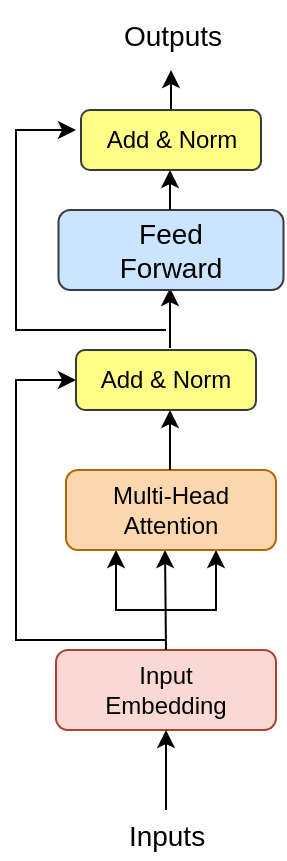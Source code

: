<mxfile version="16.4.2" type="github">
  <diagram id="-4fzoeFK4IHKWLqGQk1l" name="Page-1">
    <mxGraphModel dx="1422" dy="762" grid="1" gridSize="10" guides="1" tooltips="1" connect="1" arrows="1" fold="1" page="1" pageScale="1" pageWidth="827" pageHeight="1169" math="0" shadow="0">
      <root>
        <mxCell id="0" />
        <mxCell id="1" parent="0" />
        <mxCell id="bKPVOtbk621qfxr6UGIC-1" value="Input&lt;br&gt;Embedding" style="rounded=1;whiteSpace=wrap;html=1;fillColor=#fad9d5;strokeColor=#ae4132;" vertex="1" parent="1">
          <mxGeometry x="270" y="410" width="110" height="40" as="geometry" />
        </mxCell>
        <mxCell id="bKPVOtbk621qfxr6UGIC-2" value="" style="endArrow=classic;html=1;rounded=0;exitX=0.5;exitY=0;exitDx=0;exitDy=0;spacing=0;" edge="1" parent="1" source="bKPVOtbk621qfxr6UGIC-1">
          <mxGeometry width="50" height="50" relative="1" as="geometry">
            <mxPoint x="324.5" y="390" as="sourcePoint" />
            <mxPoint x="324.5" y="360" as="targetPoint" />
          </mxGeometry>
        </mxCell>
        <mxCell id="bKPVOtbk621qfxr6UGIC-3" value="" style="edgeStyle=segmentEdgeStyle;endArrow=classic;html=1;rounded=0;" edge="1" parent="1">
          <mxGeometry width="50" height="50" relative="1" as="geometry">
            <mxPoint x="320" y="390" as="sourcePoint" />
            <mxPoint x="350" y="360" as="targetPoint" />
            <Array as="points">
              <mxPoint x="350" y="390" />
            </Array>
          </mxGeometry>
        </mxCell>
        <mxCell id="bKPVOtbk621qfxr6UGIC-5" value="" style="edgeStyle=segmentEdgeStyle;endArrow=classic;html=1;rounded=0;" edge="1" parent="1">
          <mxGeometry width="50" height="50" relative="1" as="geometry">
            <mxPoint x="330" y="390" as="sourcePoint" />
            <mxPoint x="300" y="360" as="targetPoint" />
            <Array as="points">
              <mxPoint x="300" y="390" />
              <mxPoint x="300" y="360" />
            </Array>
          </mxGeometry>
        </mxCell>
        <mxCell id="bKPVOtbk621qfxr6UGIC-7" value="" style="edgeStyle=segmentEdgeStyle;endArrow=classic;html=1;rounded=0;" edge="1" parent="1">
          <mxGeometry width="50" height="50" relative="1" as="geometry">
            <mxPoint x="325" y="405" as="sourcePoint" />
            <mxPoint x="280" y="275" as="targetPoint" />
            <Array as="points">
              <mxPoint x="250" y="405" />
              <mxPoint x="250" y="275" />
            </Array>
          </mxGeometry>
        </mxCell>
        <mxCell id="bKPVOtbk621qfxr6UGIC-8" value="Multi-Head&lt;br&gt;Attention" style="rounded=1;whiteSpace=wrap;html=1;fillColor=#fad7ac;strokeColor=#b46504;" vertex="1" parent="1">
          <mxGeometry x="275" y="320" width="105" height="40" as="geometry" />
        </mxCell>
        <mxCell id="bKPVOtbk621qfxr6UGIC-9" value="" style="endArrow=classic;html=1;rounded=0;" edge="1" parent="1">
          <mxGeometry width="50" height="50" relative="1" as="geometry">
            <mxPoint x="327" y="320" as="sourcePoint" />
            <mxPoint x="327" y="290" as="targetPoint" />
          </mxGeometry>
        </mxCell>
        <mxCell id="bKPVOtbk621qfxr6UGIC-10" value="Add &amp;amp; Norm" style="rounded=1;whiteSpace=wrap;html=1;fillColor=#ffff88;strokeColor=#36393d;" vertex="1" parent="1">
          <mxGeometry x="280" y="260" width="90" height="30" as="geometry" />
        </mxCell>
        <mxCell id="bKPVOtbk621qfxr6UGIC-15" value="&lt;span style=&quot;font-weight: normal&quot;&gt;&lt;font style=&quot;font-size: 14px&quot;&gt;Inputs&lt;/font&gt;&lt;/span&gt;" style="text;strokeColor=none;fillColor=none;html=1;fontSize=24;fontStyle=1;verticalAlign=middle;align=center;" vertex="1" parent="1">
          <mxGeometry x="285" y="490" width="80" height="20" as="geometry" />
        </mxCell>
        <mxCell id="bKPVOtbk621qfxr6UGIC-16" value="" style="endArrow=classic;html=1;rounded=0;fontSize=14;entryX=0.5;entryY=1;entryDx=0;entryDy=0;" edge="1" parent="1" target="bKPVOtbk621qfxr6UGIC-1">
          <mxGeometry width="50" height="50" relative="1" as="geometry">
            <mxPoint x="325" y="490" as="sourcePoint" />
            <mxPoint x="440" y="350" as="targetPoint" />
            <Array as="points">
              <mxPoint x="325" y="490" />
            </Array>
          </mxGeometry>
        </mxCell>
        <mxCell id="bKPVOtbk621qfxr6UGIC-18" value="" style="endArrow=classic;html=1;rounded=0;fontSize=14;" edge="1" parent="1">
          <mxGeometry width="50" height="50" relative="1" as="geometry">
            <mxPoint x="327" y="259" as="sourcePoint" />
            <mxPoint x="327" y="229" as="targetPoint" />
          </mxGeometry>
        </mxCell>
        <mxCell id="bKPVOtbk621qfxr6UGIC-19" value="Feed&lt;br&gt;Forward" style="rounded=1;whiteSpace=wrap;html=1;fontSize=14;fillColor=#cce5ff;strokeColor=#36393d;" vertex="1" parent="1">
          <mxGeometry x="271.25" y="190" width="112.5" height="40" as="geometry" />
        </mxCell>
        <mxCell id="bKPVOtbk621qfxr6UGIC-23" value="" style="edgeStyle=segmentEdgeStyle;endArrow=classic;html=1;rounded=0;" edge="1" parent="1">
          <mxGeometry width="50" height="50" relative="1" as="geometry">
            <mxPoint x="325" y="250" as="sourcePoint" />
            <mxPoint x="280" y="150" as="targetPoint" />
            <Array as="points">
              <mxPoint x="250" y="250" />
              <mxPoint x="250" y="150" />
              <mxPoint x="280" y="150" />
            </Array>
          </mxGeometry>
        </mxCell>
        <mxCell id="bKPVOtbk621qfxr6UGIC-24" value="" style="endArrow=classic;html=1;rounded=0;" edge="1" parent="1">
          <mxGeometry width="50" height="50" relative="1" as="geometry">
            <mxPoint x="327" y="190" as="sourcePoint" />
            <mxPoint x="327" y="170" as="targetPoint" />
          </mxGeometry>
        </mxCell>
        <mxCell id="bKPVOtbk621qfxr6UGIC-27" value="" style="edgeStyle=orthogonalEdgeStyle;rounded=0;orthogonalLoop=1;jettySize=auto;html=1;fontSize=14;" edge="1" parent="1" source="bKPVOtbk621qfxr6UGIC-25">
          <mxGeometry relative="1" as="geometry">
            <mxPoint x="327.5" y="120" as="targetPoint" />
          </mxGeometry>
        </mxCell>
        <mxCell id="bKPVOtbk621qfxr6UGIC-25" value="Add &amp;amp; Norm" style="rounded=1;whiteSpace=wrap;html=1;fillColor=#ffff88;strokeColor=#36393d;" vertex="1" parent="1">
          <mxGeometry x="282.5" y="140" width="90" height="30" as="geometry" />
        </mxCell>
        <mxCell id="bKPVOtbk621qfxr6UGIC-28" value="&lt;span style=&quot;font-weight: normal&quot;&gt;&lt;font style=&quot;font-size: 14px&quot;&gt;Outputs&lt;/font&gt;&lt;/span&gt;" style="text;strokeColor=none;fillColor=none;html=1;fontSize=24;fontStyle=1;verticalAlign=middle;align=center;" vertex="1" parent="1">
          <mxGeometry x="287.5" y="90" width="80" height="20" as="geometry" />
        </mxCell>
      </root>
    </mxGraphModel>
  </diagram>
</mxfile>
